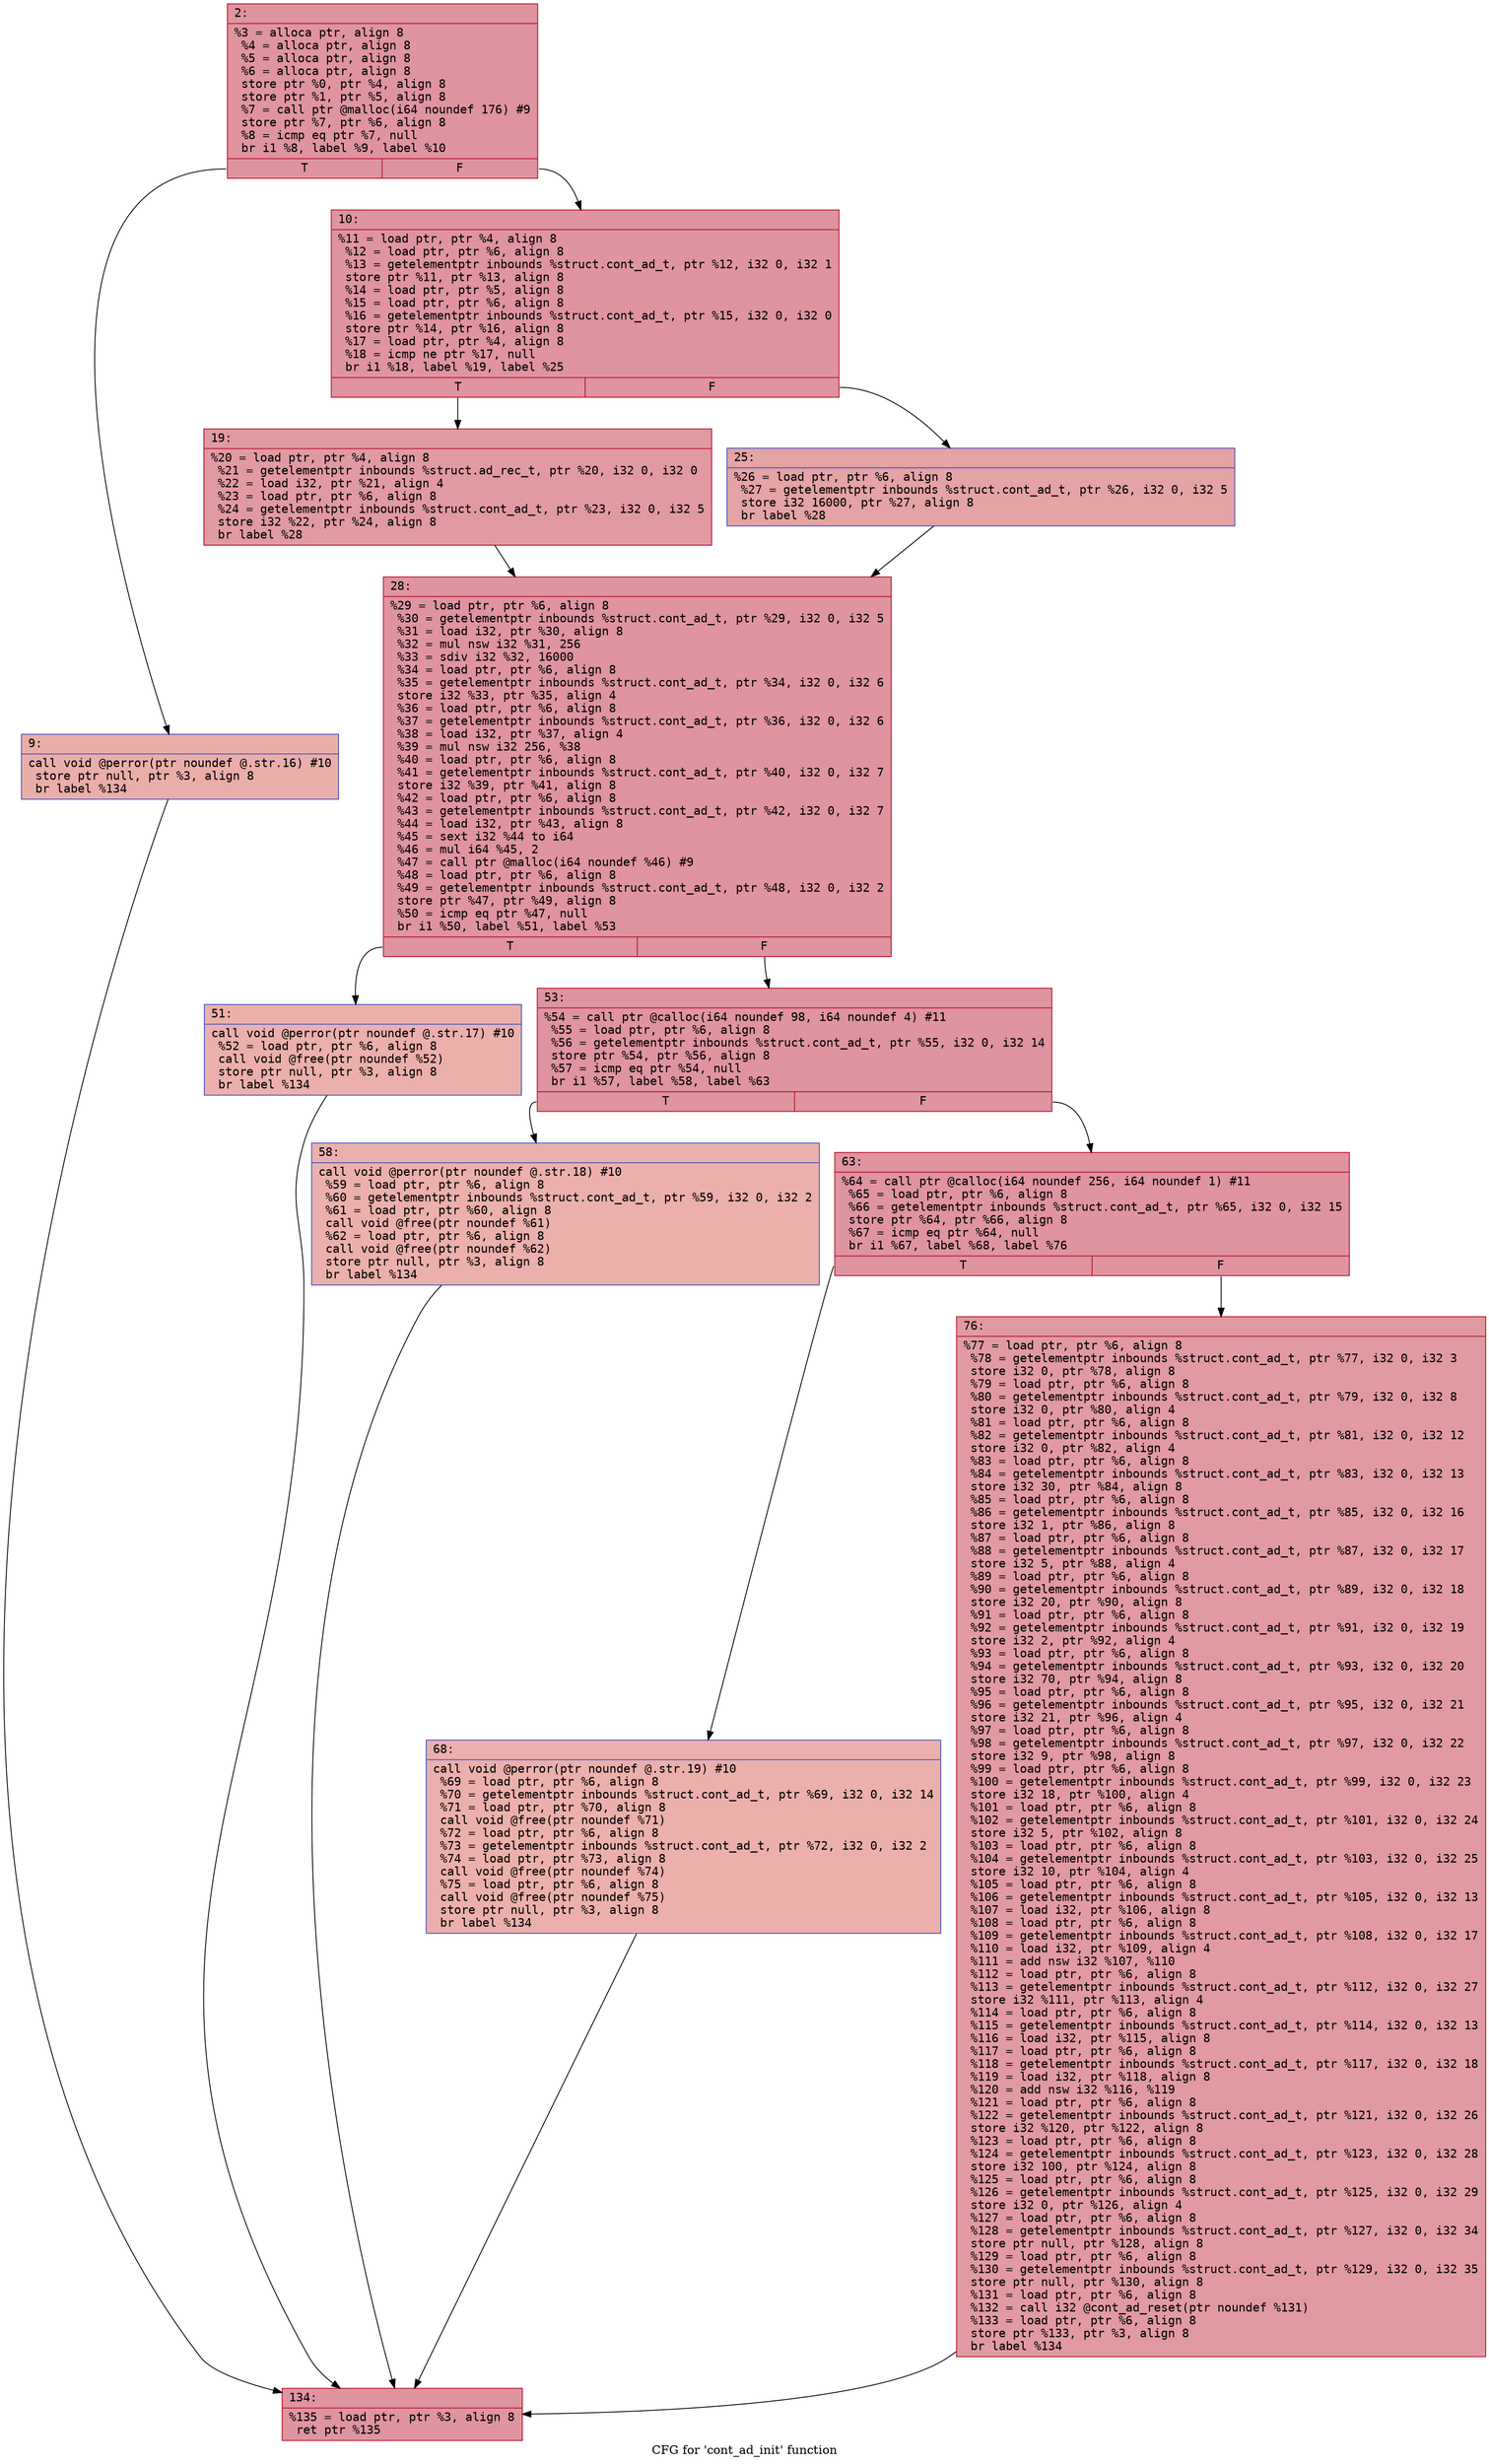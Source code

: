 digraph "CFG for 'cont_ad_init' function" {
	label="CFG for 'cont_ad_init' function";

	Node0x600000a64cd0 [shape=record,color="#b70d28ff", style=filled, fillcolor="#b70d2870" fontname="Courier",label="{2:\l|  %3 = alloca ptr, align 8\l  %4 = alloca ptr, align 8\l  %5 = alloca ptr, align 8\l  %6 = alloca ptr, align 8\l  store ptr %0, ptr %4, align 8\l  store ptr %1, ptr %5, align 8\l  %7 = call ptr @malloc(i64 noundef 176) #9\l  store ptr %7, ptr %6, align 8\l  %8 = icmp eq ptr %7, null\l  br i1 %8, label %9, label %10\l|{<s0>T|<s1>F}}"];
	Node0x600000a64cd0:s0 -> Node0x600000a64d20[tooltip="2 -> 9\nProbability 5.88%" ];
	Node0x600000a64cd0:s1 -> Node0x600000a64d70[tooltip="2 -> 10\nProbability 94.12%" ];
	Node0x600000a64d20 [shape=record,color="#3d50c3ff", style=filled, fillcolor="#d0473d70" fontname="Courier",label="{9:\l|  call void @perror(ptr noundef @.str.16) #10\l  store ptr null, ptr %3, align 8\l  br label %134\l}"];
	Node0x600000a64d20 -> Node0x600000a65090[tooltip="9 -> 134\nProbability 100.00%" ];
	Node0x600000a64d70 [shape=record,color="#b70d28ff", style=filled, fillcolor="#b70d2870" fontname="Courier",label="{10:\l|  %11 = load ptr, ptr %4, align 8\l  %12 = load ptr, ptr %6, align 8\l  %13 = getelementptr inbounds %struct.cont_ad_t, ptr %12, i32 0, i32 1\l  store ptr %11, ptr %13, align 8\l  %14 = load ptr, ptr %5, align 8\l  %15 = load ptr, ptr %6, align 8\l  %16 = getelementptr inbounds %struct.cont_ad_t, ptr %15, i32 0, i32 0\l  store ptr %14, ptr %16, align 8\l  %17 = load ptr, ptr %4, align 8\l  %18 = icmp ne ptr %17, null\l  br i1 %18, label %19, label %25\l|{<s0>T|<s1>F}}"];
	Node0x600000a64d70:s0 -> Node0x600000a64dc0[tooltip="10 -> 19\nProbability 62.50%" ];
	Node0x600000a64d70:s1 -> Node0x600000a64e10[tooltip="10 -> 25\nProbability 37.50%" ];
	Node0x600000a64dc0 [shape=record,color="#b70d28ff", style=filled, fillcolor="#bb1b2c70" fontname="Courier",label="{19:\l|  %20 = load ptr, ptr %4, align 8\l  %21 = getelementptr inbounds %struct.ad_rec_t, ptr %20, i32 0, i32 0\l  %22 = load i32, ptr %21, align 4\l  %23 = load ptr, ptr %6, align 8\l  %24 = getelementptr inbounds %struct.cont_ad_t, ptr %23, i32 0, i32 5\l  store i32 %22, ptr %24, align 8\l  br label %28\l}"];
	Node0x600000a64dc0 -> Node0x600000a64e60[tooltip="19 -> 28\nProbability 100.00%" ];
	Node0x600000a64e10 [shape=record,color="#3d50c3ff", style=filled, fillcolor="#c32e3170" fontname="Courier",label="{25:\l|  %26 = load ptr, ptr %6, align 8\l  %27 = getelementptr inbounds %struct.cont_ad_t, ptr %26, i32 0, i32 5\l  store i32 16000, ptr %27, align 8\l  br label %28\l}"];
	Node0x600000a64e10 -> Node0x600000a64e60[tooltip="25 -> 28\nProbability 100.00%" ];
	Node0x600000a64e60 [shape=record,color="#b70d28ff", style=filled, fillcolor="#b70d2870" fontname="Courier",label="{28:\l|  %29 = load ptr, ptr %6, align 8\l  %30 = getelementptr inbounds %struct.cont_ad_t, ptr %29, i32 0, i32 5\l  %31 = load i32, ptr %30, align 8\l  %32 = mul nsw i32 %31, 256\l  %33 = sdiv i32 %32, 16000\l  %34 = load ptr, ptr %6, align 8\l  %35 = getelementptr inbounds %struct.cont_ad_t, ptr %34, i32 0, i32 6\l  store i32 %33, ptr %35, align 4\l  %36 = load ptr, ptr %6, align 8\l  %37 = getelementptr inbounds %struct.cont_ad_t, ptr %36, i32 0, i32 6\l  %38 = load i32, ptr %37, align 4\l  %39 = mul nsw i32 256, %38\l  %40 = load ptr, ptr %6, align 8\l  %41 = getelementptr inbounds %struct.cont_ad_t, ptr %40, i32 0, i32 7\l  store i32 %39, ptr %41, align 8\l  %42 = load ptr, ptr %6, align 8\l  %43 = getelementptr inbounds %struct.cont_ad_t, ptr %42, i32 0, i32 7\l  %44 = load i32, ptr %43, align 8\l  %45 = sext i32 %44 to i64\l  %46 = mul i64 %45, 2\l  %47 = call ptr @malloc(i64 noundef %46) #9\l  %48 = load ptr, ptr %6, align 8\l  %49 = getelementptr inbounds %struct.cont_ad_t, ptr %48, i32 0, i32 2\l  store ptr %47, ptr %49, align 8\l  %50 = icmp eq ptr %47, null\l  br i1 %50, label %51, label %53\l|{<s0>T|<s1>F}}"];
	Node0x600000a64e60:s0 -> Node0x600000a64eb0[tooltip="28 -> 51\nProbability 5.88%" ];
	Node0x600000a64e60:s1 -> Node0x600000a64f00[tooltip="28 -> 53\nProbability 94.12%" ];
	Node0x600000a64eb0 [shape=record,color="#3d50c3ff", style=filled, fillcolor="#d24b4070" fontname="Courier",label="{51:\l|  call void @perror(ptr noundef @.str.17) #10\l  %52 = load ptr, ptr %6, align 8\l  call void @free(ptr noundef %52)\l  store ptr null, ptr %3, align 8\l  br label %134\l}"];
	Node0x600000a64eb0 -> Node0x600000a65090[tooltip="51 -> 134\nProbability 100.00%" ];
	Node0x600000a64f00 [shape=record,color="#b70d28ff", style=filled, fillcolor="#b70d2870" fontname="Courier",label="{53:\l|  %54 = call ptr @calloc(i64 noundef 98, i64 noundef 4) #11\l  %55 = load ptr, ptr %6, align 8\l  %56 = getelementptr inbounds %struct.cont_ad_t, ptr %55, i32 0, i32 14\l  store ptr %54, ptr %56, align 8\l  %57 = icmp eq ptr %54, null\l  br i1 %57, label %58, label %63\l|{<s0>T|<s1>F}}"];
	Node0x600000a64f00:s0 -> Node0x600000a64f50[tooltip="53 -> 58\nProbability 5.88%" ];
	Node0x600000a64f00:s1 -> Node0x600000a64fa0[tooltip="53 -> 63\nProbability 94.12%" ];
	Node0x600000a64f50 [shape=record,color="#3d50c3ff", style=filled, fillcolor="#d24b4070" fontname="Courier",label="{58:\l|  call void @perror(ptr noundef @.str.18) #10\l  %59 = load ptr, ptr %6, align 8\l  %60 = getelementptr inbounds %struct.cont_ad_t, ptr %59, i32 0, i32 2\l  %61 = load ptr, ptr %60, align 8\l  call void @free(ptr noundef %61)\l  %62 = load ptr, ptr %6, align 8\l  call void @free(ptr noundef %62)\l  store ptr null, ptr %3, align 8\l  br label %134\l}"];
	Node0x600000a64f50 -> Node0x600000a65090[tooltip="58 -> 134\nProbability 100.00%" ];
	Node0x600000a64fa0 [shape=record,color="#b70d28ff", style=filled, fillcolor="#b70d2870" fontname="Courier",label="{63:\l|  %64 = call ptr @calloc(i64 noundef 256, i64 noundef 1) #11\l  %65 = load ptr, ptr %6, align 8\l  %66 = getelementptr inbounds %struct.cont_ad_t, ptr %65, i32 0, i32 15\l  store ptr %64, ptr %66, align 8\l  %67 = icmp eq ptr %64, null\l  br i1 %67, label %68, label %76\l|{<s0>T|<s1>F}}"];
	Node0x600000a64fa0:s0 -> Node0x600000a64ff0[tooltip="63 -> 68\nProbability 5.88%" ];
	Node0x600000a64fa0:s1 -> Node0x600000a65040[tooltip="63 -> 76\nProbability 94.12%" ];
	Node0x600000a64ff0 [shape=record,color="#3d50c3ff", style=filled, fillcolor="#d24b4070" fontname="Courier",label="{68:\l|  call void @perror(ptr noundef @.str.19) #10\l  %69 = load ptr, ptr %6, align 8\l  %70 = getelementptr inbounds %struct.cont_ad_t, ptr %69, i32 0, i32 14\l  %71 = load ptr, ptr %70, align 8\l  call void @free(ptr noundef %71)\l  %72 = load ptr, ptr %6, align 8\l  %73 = getelementptr inbounds %struct.cont_ad_t, ptr %72, i32 0, i32 2\l  %74 = load ptr, ptr %73, align 8\l  call void @free(ptr noundef %74)\l  %75 = load ptr, ptr %6, align 8\l  call void @free(ptr noundef %75)\l  store ptr null, ptr %3, align 8\l  br label %134\l}"];
	Node0x600000a64ff0 -> Node0x600000a65090[tooltip="68 -> 134\nProbability 100.00%" ];
	Node0x600000a65040 [shape=record,color="#b70d28ff", style=filled, fillcolor="#bb1b2c70" fontname="Courier",label="{76:\l|  %77 = load ptr, ptr %6, align 8\l  %78 = getelementptr inbounds %struct.cont_ad_t, ptr %77, i32 0, i32 3\l  store i32 0, ptr %78, align 8\l  %79 = load ptr, ptr %6, align 8\l  %80 = getelementptr inbounds %struct.cont_ad_t, ptr %79, i32 0, i32 8\l  store i32 0, ptr %80, align 4\l  %81 = load ptr, ptr %6, align 8\l  %82 = getelementptr inbounds %struct.cont_ad_t, ptr %81, i32 0, i32 12\l  store i32 0, ptr %82, align 4\l  %83 = load ptr, ptr %6, align 8\l  %84 = getelementptr inbounds %struct.cont_ad_t, ptr %83, i32 0, i32 13\l  store i32 30, ptr %84, align 8\l  %85 = load ptr, ptr %6, align 8\l  %86 = getelementptr inbounds %struct.cont_ad_t, ptr %85, i32 0, i32 16\l  store i32 1, ptr %86, align 8\l  %87 = load ptr, ptr %6, align 8\l  %88 = getelementptr inbounds %struct.cont_ad_t, ptr %87, i32 0, i32 17\l  store i32 5, ptr %88, align 4\l  %89 = load ptr, ptr %6, align 8\l  %90 = getelementptr inbounds %struct.cont_ad_t, ptr %89, i32 0, i32 18\l  store i32 20, ptr %90, align 8\l  %91 = load ptr, ptr %6, align 8\l  %92 = getelementptr inbounds %struct.cont_ad_t, ptr %91, i32 0, i32 19\l  store i32 2, ptr %92, align 4\l  %93 = load ptr, ptr %6, align 8\l  %94 = getelementptr inbounds %struct.cont_ad_t, ptr %93, i32 0, i32 20\l  store i32 70, ptr %94, align 8\l  %95 = load ptr, ptr %6, align 8\l  %96 = getelementptr inbounds %struct.cont_ad_t, ptr %95, i32 0, i32 21\l  store i32 21, ptr %96, align 4\l  %97 = load ptr, ptr %6, align 8\l  %98 = getelementptr inbounds %struct.cont_ad_t, ptr %97, i32 0, i32 22\l  store i32 9, ptr %98, align 8\l  %99 = load ptr, ptr %6, align 8\l  %100 = getelementptr inbounds %struct.cont_ad_t, ptr %99, i32 0, i32 23\l  store i32 18, ptr %100, align 4\l  %101 = load ptr, ptr %6, align 8\l  %102 = getelementptr inbounds %struct.cont_ad_t, ptr %101, i32 0, i32 24\l  store i32 5, ptr %102, align 8\l  %103 = load ptr, ptr %6, align 8\l  %104 = getelementptr inbounds %struct.cont_ad_t, ptr %103, i32 0, i32 25\l  store i32 10, ptr %104, align 4\l  %105 = load ptr, ptr %6, align 8\l  %106 = getelementptr inbounds %struct.cont_ad_t, ptr %105, i32 0, i32 13\l  %107 = load i32, ptr %106, align 8\l  %108 = load ptr, ptr %6, align 8\l  %109 = getelementptr inbounds %struct.cont_ad_t, ptr %108, i32 0, i32 17\l  %110 = load i32, ptr %109, align 4\l  %111 = add nsw i32 %107, %110\l  %112 = load ptr, ptr %6, align 8\l  %113 = getelementptr inbounds %struct.cont_ad_t, ptr %112, i32 0, i32 27\l  store i32 %111, ptr %113, align 4\l  %114 = load ptr, ptr %6, align 8\l  %115 = getelementptr inbounds %struct.cont_ad_t, ptr %114, i32 0, i32 13\l  %116 = load i32, ptr %115, align 8\l  %117 = load ptr, ptr %6, align 8\l  %118 = getelementptr inbounds %struct.cont_ad_t, ptr %117, i32 0, i32 18\l  %119 = load i32, ptr %118, align 8\l  %120 = add nsw i32 %116, %119\l  %121 = load ptr, ptr %6, align 8\l  %122 = getelementptr inbounds %struct.cont_ad_t, ptr %121, i32 0, i32 26\l  store i32 %120, ptr %122, align 8\l  %123 = load ptr, ptr %6, align 8\l  %124 = getelementptr inbounds %struct.cont_ad_t, ptr %123, i32 0, i32 28\l  store i32 100, ptr %124, align 8\l  %125 = load ptr, ptr %6, align 8\l  %126 = getelementptr inbounds %struct.cont_ad_t, ptr %125, i32 0, i32 29\l  store i32 0, ptr %126, align 4\l  %127 = load ptr, ptr %6, align 8\l  %128 = getelementptr inbounds %struct.cont_ad_t, ptr %127, i32 0, i32 34\l  store ptr null, ptr %128, align 8\l  %129 = load ptr, ptr %6, align 8\l  %130 = getelementptr inbounds %struct.cont_ad_t, ptr %129, i32 0, i32 35\l  store ptr null, ptr %130, align 8\l  %131 = load ptr, ptr %6, align 8\l  %132 = call i32 @cont_ad_reset(ptr noundef %131)\l  %133 = load ptr, ptr %6, align 8\l  store ptr %133, ptr %3, align 8\l  br label %134\l}"];
	Node0x600000a65040 -> Node0x600000a65090[tooltip="76 -> 134\nProbability 100.00%" ];
	Node0x600000a65090 [shape=record,color="#b70d28ff", style=filled, fillcolor="#b70d2870" fontname="Courier",label="{134:\l|  %135 = load ptr, ptr %3, align 8\l  ret ptr %135\l}"];
}
